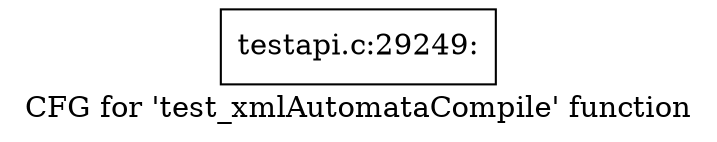 digraph "CFG for 'test_xmlAutomataCompile' function" {
	label="CFG for 'test_xmlAutomataCompile' function";

	Node0x487c2c0 [shape=record,label="{testapi.c:29249:}"];
}
